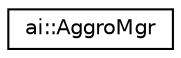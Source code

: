 digraph "Graphical Class Hierarchy"
{
  edge [fontname="Helvetica",fontsize="10",labelfontname="Helvetica",labelfontsize="10"];
  node [fontname="Helvetica",fontsize="10",shape=record];
  rankdir="LR";
  Node1 [label="ai::AggroMgr",height=0.2,width=0.4,color="black", fillcolor="white", style="filled",URL="$classai_1_1AggroMgr.html",tooltip="Manages the aggro values for one AI instance. There are several ways to degrade the aggro values..."];
}
